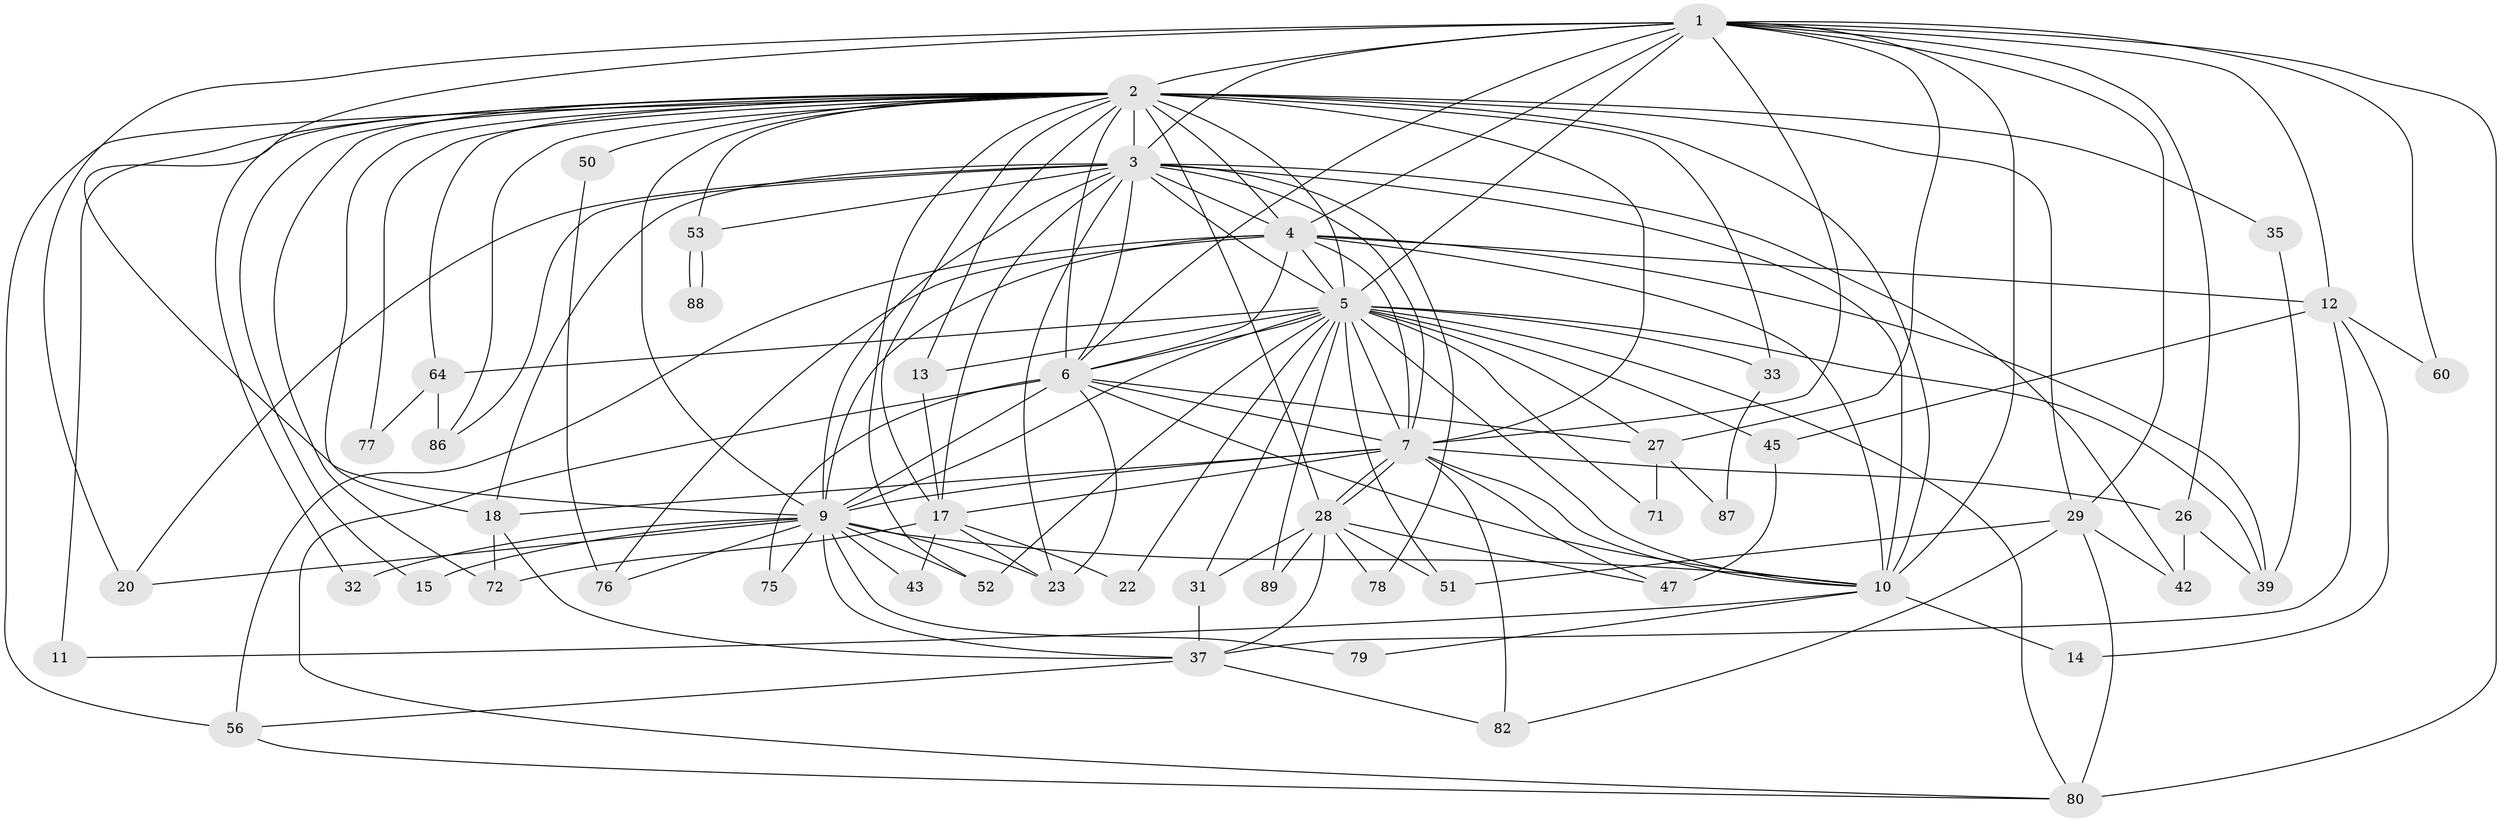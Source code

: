 // original degree distribution, {20: 0.009433962264150943, 25: 0.009433962264150943, 16: 0.018867924528301886, 17: 0.018867924528301886, 26: 0.009433962264150943, 21: 0.009433962264150943, 24: 0.009433962264150943, 14: 0.009433962264150943, 3: 0.25471698113207547, 5: 0.0660377358490566, 2: 0.4528301886792453, 6: 0.009433962264150943, 9: 0.009433962264150943, 4: 0.10377358490566038, 7: 0.009433962264150943}
// Generated by graph-tools (version 1.1) at 2025/13/03/09/25 04:13:55]
// undirected, 53 vertices, 147 edges
graph export_dot {
graph [start="1"]
  node [color=gray90,style=filled];
  1;
  2 [super="+94+92+19+8+36+40+49+57+58+68+61"];
  3 [super="+16+38"];
  4 [super="+55"];
  5 [super="+46"];
  6 [super="+90+67+30"];
  7;
  9 [super="+73+24+95+104"];
  10;
  11;
  12 [super="+59+21"];
  13;
  14;
  15;
  17;
  18 [super="+66"];
  20;
  22;
  23 [super="+44"];
  26;
  27 [super="+48"];
  28 [super="+85+54"];
  29 [super="+62"];
  31;
  32;
  33;
  35;
  37 [super="+70"];
  39 [super="+41"];
  42;
  43;
  45;
  47 [super="+103"];
  50;
  51 [super="+65"];
  52 [super="+93"];
  53;
  56 [super="+63"];
  60;
  64;
  71;
  72;
  75;
  76 [super="+97"];
  77;
  78;
  79;
  80 [super="+99+83"];
  82;
  86;
  87;
  88;
  89;
  1 -- 2 [weight=4];
  1 -- 3;
  1 -- 4 [weight=2];
  1 -- 5;
  1 -- 6;
  1 -- 7;
  1 -- 9;
  1 -- 10;
  1 -- 12;
  1 -- 20;
  1 -- 26;
  1 -- 29;
  1 -- 60;
  1 -- 80 [weight=2];
  1 -- 27;
  2 -- 3 [weight=2];
  2 -- 4 [weight=4];
  2 -- 5 [weight=5];
  2 -- 6 [weight=2];
  2 -- 7 [weight=2];
  2 -- 9 [weight=3];
  2 -- 10 [weight=4];
  2 -- 11 [weight=2];
  2 -- 13;
  2 -- 15;
  2 -- 18 [weight=2];
  2 -- 53;
  2 -- 72;
  2 -- 64;
  2 -- 29;
  2 -- 32;
  2 -- 33;
  2 -- 35;
  2 -- 50 [weight=2];
  2 -- 52;
  2 -- 77;
  2 -- 28;
  2 -- 17 [weight=2];
  2 -- 56;
  2 -- 86;
  3 -- 4;
  3 -- 5 [weight=3];
  3 -- 6 [weight=2];
  3 -- 7;
  3 -- 9;
  3 -- 10;
  3 -- 23;
  3 -- 42;
  3 -- 53;
  3 -- 78;
  3 -- 17;
  3 -- 20;
  3 -- 86;
  3 -- 18;
  4 -- 5;
  4 -- 6;
  4 -- 7;
  4 -- 9;
  4 -- 10;
  4 -- 12 [weight=3];
  4 -- 39;
  4 -- 56;
  4 -- 76;
  5 -- 6;
  5 -- 7;
  5 -- 9;
  5 -- 10;
  5 -- 13;
  5 -- 22;
  5 -- 27;
  5 -- 31;
  5 -- 33;
  5 -- 39;
  5 -- 45;
  5 -- 52;
  5 -- 64;
  5 -- 71;
  5 -- 80;
  5 -- 89;
  5 -- 51;
  6 -- 7 [weight=2];
  6 -- 9 [weight=3];
  6 -- 10;
  6 -- 27;
  6 -- 80;
  6 -- 23;
  6 -- 75;
  7 -- 9;
  7 -- 10;
  7 -- 17;
  7 -- 18;
  7 -- 26;
  7 -- 28;
  7 -- 28;
  7 -- 47;
  7 -- 82;
  9 -- 10;
  9 -- 15;
  9 -- 32;
  9 -- 37;
  9 -- 43;
  9 -- 75;
  9 -- 76;
  9 -- 79;
  9 -- 23;
  9 -- 52;
  9 -- 20;
  10 -- 11;
  10 -- 14;
  10 -- 79;
  12 -- 14;
  12 -- 37;
  12 -- 45;
  12 -- 60;
  13 -- 17;
  17 -- 22;
  17 -- 23;
  17 -- 43;
  17 -- 72;
  18 -- 37;
  18 -- 72;
  26 -- 42;
  26 -- 39;
  27 -- 71;
  27 -- 87;
  28 -- 31;
  28 -- 51;
  28 -- 37;
  28 -- 89;
  28 -- 78;
  28 -- 47;
  29 -- 51;
  29 -- 80;
  29 -- 42;
  29 -- 82;
  31 -- 37;
  33 -- 87;
  35 -- 39;
  37 -- 56;
  37 -- 82;
  45 -- 47 [weight=2];
  50 -- 76;
  53 -- 88;
  53 -- 88;
  56 -- 80;
  64 -- 77;
  64 -- 86;
}
